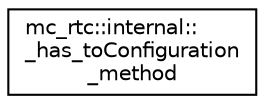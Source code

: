 digraph "Graphical Class Hierarchy"
{
 // INTERACTIVE_SVG=YES
 // LATEX_PDF_SIZE
  edge [fontname="Helvetica",fontsize="10",labelfontname="Helvetica",labelfontsize="10"];
  node [fontname="Helvetica",fontsize="10",shape=record];
  rankdir="LR";
  Node0 [label="mc_rtc::internal::\l_has_toConfiguration\l_method",height=0.2,width=0.4,color="black", fillcolor="white", style="filled",URL="$structmc__rtc_1_1internal_1_1__has__toConfiguration__method.html",tooltip=" "];
}
